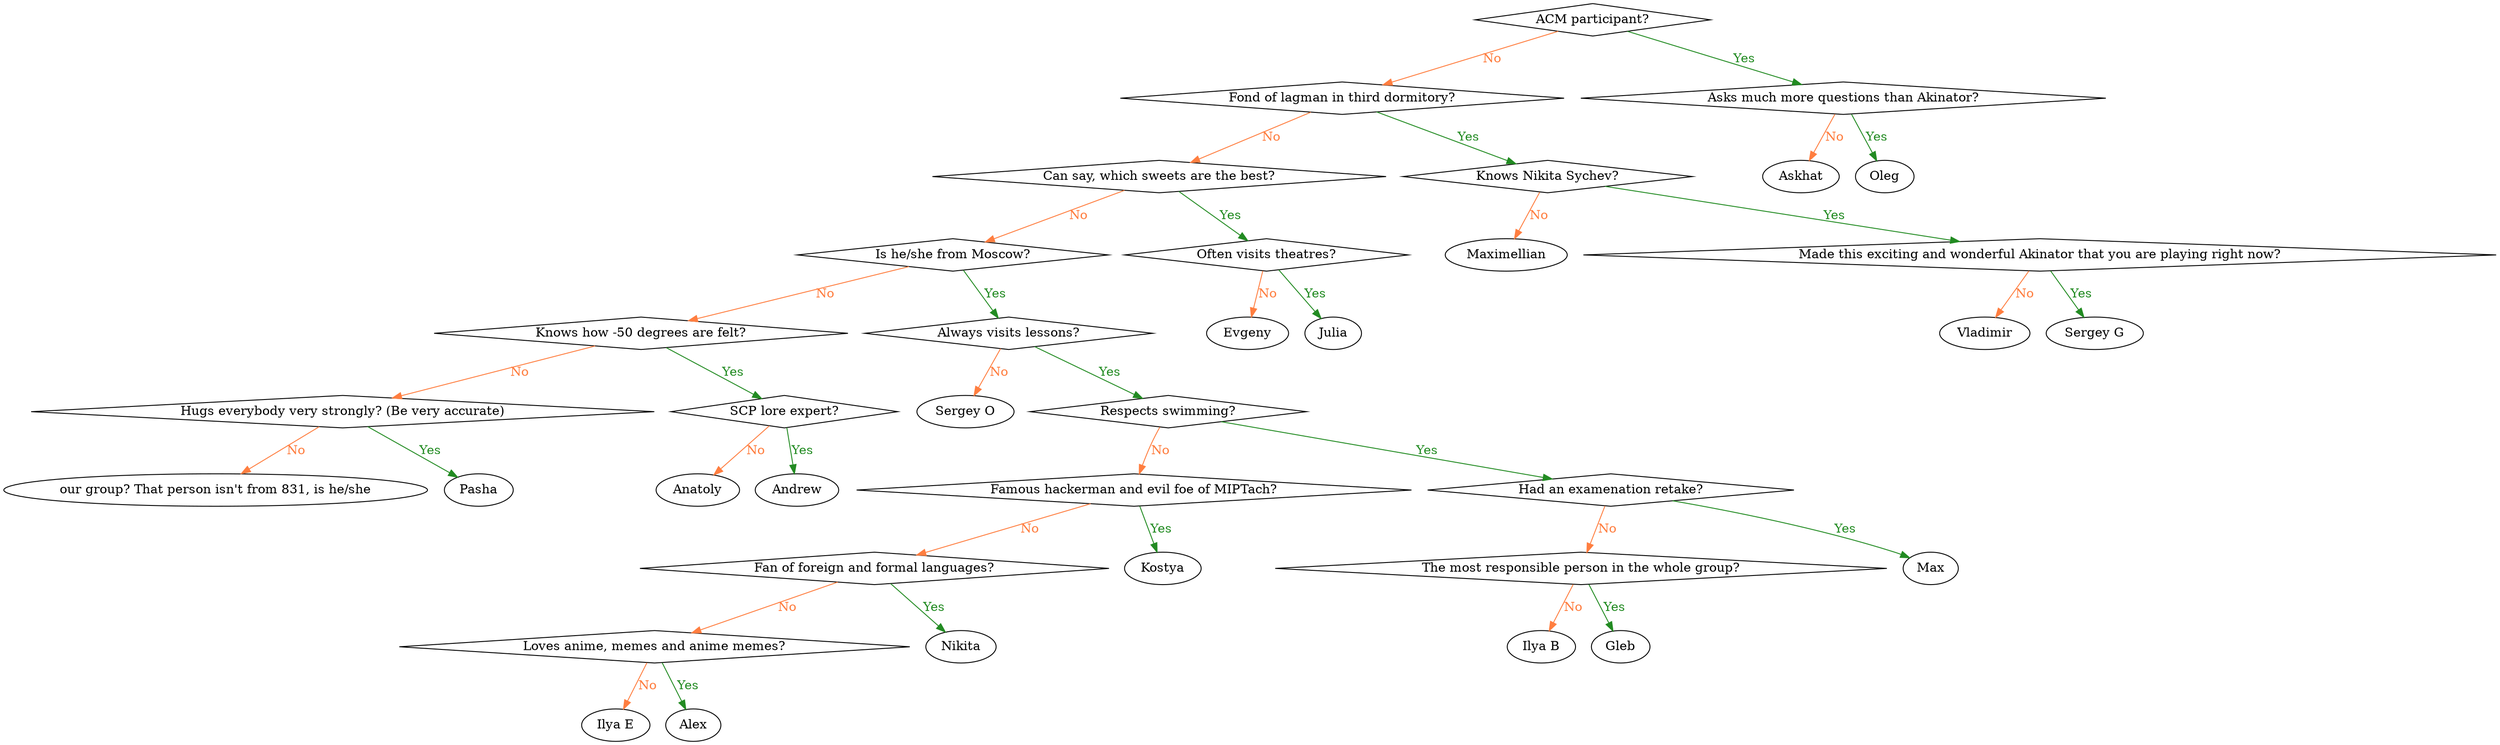 digraph G {
    N0 [shape=diamond, label="ACM participant?"]
    N1 [shape=diamond, label="Fond of lagman in third dormitory?"]
    N2 [shape=diamond, label="Can say, which sweets are the best?"]
    N3 [shape=diamond, label="Is he/she from Moscow?"]
    N4 [shape=diamond, label="Knows how -50 degrees are felt?"]
    N5 [shape=diamond, label="Hugs everybody very strongly? (Be very accurate)"]
    N6 [label="our group? That person isn't from 831, is he/she"]
    N7 [label="Pasha"]
    N5 -> N6 [color="#ff7e40", fontcolor="#ff7e40", label="No"]
    N5 -> N7 [color="#228b22", fontcolor="#228b22", label="Yes"]
    N8 [shape=diamond, label="SCP lore expert?"]
    N9 [label="Anatoly"]
    N10 [label="Andrew"]
    N8 -> N9 [color="#ff7e40", fontcolor="#ff7e40", label="No"]
    N8 -> N10 [color="#228b22", fontcolor="#228b22", label="Yes"]
    N4 -> N5 [color="#ff7e40", fontcolor="#ff7e40", label="No"]
    N4 -> N8 [color="#228b22", fontcolor="#228b22", label="Yes"]
    N11 [shape=diamond, label="Always visits lessons?"]
    N12 [label="Sergey O"]
    N13 [shape=diamond, label="Respects swimming?"]
    N14 [shape=diamond, label="Famous hackerman and evil foe of MIPTach?"]
    N15 [shape=diamond, label="Fan of foreign and formal languages?"]
    N16 [shape=diamond, label="Loves anime, memes and anime memes?"]
    N17 [label="Ilya E"]
    N18 [label="Alex"]
    N16 -> N17 [color="#ff7e40", fontcolor="#ff7e40", label="No"]
    N16 -> N18 [color="#228b22", fontcolor="#228b22", label="Yes"]
    N19 [label="Nikita"]
    N15 -> N16 [color="#ff7e40", fontcolor="#ff7e40", label="No"]
    N15 -> N19 [color="#228b22", fontcolor="#228b22", label="Yes"]
    N20 [label="Kostya"]
    N14 -> N15 [color="#ff7e40", fontcolor="#ff7e40", label="No"]
    N14 -> N20 [color="#228b22", fontcolor="#228b22", label="Yes"]
    N21 [shape=diamond, label="Had an examenation retake?"]
    N22 [shape=diamond, label="The most responsible person in the whole group?"]
    N23 [label="Ilya B"]
    N24 [label="Gleb"]
    N22 -> N23 [color="#ff7e40", fontcolor="#ff7e40", label="No"]
    N22 -> N24 [color="#228b22", fontcolor="#228b22", label="Yes"]
    N25 [label="Max"]
    N21 -> N22 [color="#ff7e40", fontcolor="#ff7e40", label="No"]
    N21 -> N25 [color="#228b22", fontcolor="#228b22", label="Yes"]
    N13 -> N14 [color="#ff7e40", fontcolor="#ff7e40", label="No"]
    N13 -> N21 [color="#228b22", fontcolor="#228b22", label="Yes"]
    N11 -> N12 [color="#ff7e40", fontcolor="#ff7e40", label="No"]
    N11 -> N13 [color="#228b22", fontcolor="#228b22", label="Yes"]
    N3 -> N4 [color="#ff7e40", fontcolor="#ff7e40", label="No"]
    N3 -> N11 [color="#228b22", fontcolor="#228b22", label="Yes"]
    N26 [shape=diamond, label="Often visits theatres?"]
    N27 [label="Evgeny"]
    N28 [label="Julia"]
    N26 -> N27 [color="#ff7e40", fontcolor="#ff7e40", label="No"]
    N26 -> N28 [color="#228b22", fontcolor="#228b22", label="Yes"]
    N2 -> N3 [color="#ff7e40", fontcolor="#ff7e40", label="No"]
    N2 -> N26 [color="#228b22", fontcolor="#228b22", label="Yes"]
    N29 [shape=diamond, label="Knows Nikita Sychev?"]
    N30 [label="Maximellian"]
    N31 [shape=diamond, label="Made this exciting and wonderful Akinator that you are playing right now?"]
    N32 [label="Vladimir"]
    N33 [label="Sergey G"]
    N31 -> N32 [color="#ff7e40", fontcolor="#ff7e40", label="No"]
    N31 -> N33 [color="#228b22", fontcolor="#228b22", label="Yes"]
    N29 -> N30 [color="#ff7e40", fontcolor="#ff7e40", label="No"]
    N29 -> N31 [color="#228b22", fontcolor="#228b22", label="Yes"]
    N1 -> N2 [color="#ff7e40", fontcolor="#ff7e40", label="No"]
    N1 -> N29 [color="#228b22", fontcolor="#228b22", label="Yes"]
    N34 [shape=diamond, label="Asks much more questions than Akinator?"]
    N35 [label="Askhat"]
    N36 [label="Oleg"]
    N34 -> N35 [color="#ff7e40", fontcolor="#ff7e40", label="No"]
    N34 -> N36 [color="#228b22", fontcolor="#228b22", label="Yes"]
    N0 -> N1 [color="#ff7e40", fontcolor="#ff7e40", label="No"]
    N0 -> N34 [color="#228b22", fontcolor="#228b22", label="Yes"]
}
